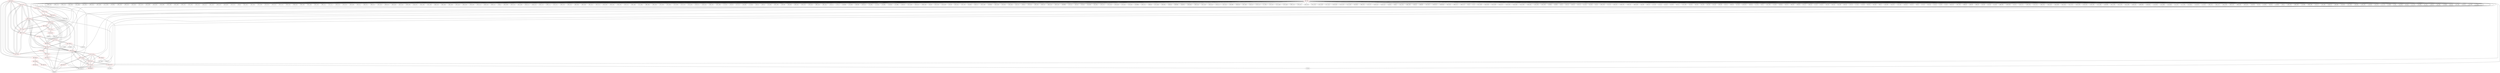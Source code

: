 graph {
	563 [label="(563) R35_T2" color=red]
	578 [label="(578) T15_T1"]
	579 [label="(579) T16_T1"]
	577 [label="(577) T14_T1"]
	580 [label="(580) T17_T1"]
	593 [label="(593) R35_T1"]
	596 [label="(596) R80_P3"]
	562 [label="(562) T22_T1"]
	564 [label="(564) R36_T2" color=red]
	239 [label="(239) J5"]
	9 [label="(9) U1"]
	569 [label="(569) T18_T2"]
	565 [label="(565) R37_T2" color=red]
	9 [label="(9) U1"]
	212 [label="(212) J4"]
	217 [label="(217) R71"]
	570 [label="(570) T19_T2"]
	566 [label="(566) R38_T2" color=red]
	239 [label="(239) J5"]
	571 [label="(571) T20_T2"]
	567 [label="(567) R39_T2" color=red]
	477 [label="(477) U45"]
	478 [label="(478) J17"]
	572 [label="(572) T21_T2"]
	568 [label="(568) R40_T2" color=red]
	570 [label="(570) T19_T2"]
	571 [label="(571) T20_T2"]
	572 [label="(572) T21_T2"]
	562 [label="(562) T22_T1"]
	569 [label="(569) T18_T2"]
	584 [label="(584) R29_T1"]
	583 [label="(583) R28_T1"]
	588 [label="(588) R30_T1"]
	582 [label="(582) R27_T1"]
	593 [label="(593) R35_T1"]
	569 [label="(569) T18_T2" color=red]
	570 [label="(570) T19_T2"]
	571 [label="(571) T20_T2"]
	572 [label="(572) T21_T2"]
	562 [label="(562) T22_T1"]
	568 [label="(568) R40_T2"]
	564 [label="(564) R36_T2"]
	570 [label="(570) T19_T2" color=red]
	571 [label="(571) T20_T2"]
	572 [label="(572) T21_T2"]
	562 [label="(562) T22_T1"]
	569 [label="(569) T18_T2"]
	568 [label="(568) R40_T2"]
	565 [label="(565) R37_T2"]
	571 [label="(571) T20_T2" color=red]
	570 [label="(570) T19_T2"]
	572 [label="(572) T21_T2"]
	562 [label="(562) T22_T1"]
	569 [label="(569) T18_T2"]
	568 [label="(568) R40_T2"]
	566 [label="(566) R38_T2"]
	572 [label="(572) T21_T2" color=red]
	570 [label="(570) T19_T2"]
	571 [label="(571) T20_T2"]
	562 [label="(562) T22_T1"]
	569 [label="(569) T18_T2"]
	568 [label="(568) R40_T2"]
	567 [label="(567) R39_T2"]
	573 [label="(573) T10_T1" color=red]
	581 [label="(581) R23_T1"]
	582 [label="(582) R27_T1"]
	589 [label="(589) R31_T1"]
	574 [label="(574) T11_T1" color=red]
	586 [label="(586) R24_T1"]
	590 [label="(590) R32_T1"]
	583 [label="(583) R28_T1"]
	575 [label="(575) T12_T1" color=red]
	591 [label="(591) R33_T1"]
	584 [label="(584) R29_T1"]
	585 [label="(585) R25_T1"]
	576 [label="(576) T13_T1" color=red]
	588 [label="(588) R30_T1"]
	592 [label="(592) R34_T1"]
	587 [label="(587) R26_T1"]
	577 [label="(577) T14_T1" color=red]
	578 [label="(578) T15_T1"]
	579 [label="(579) T16_T1"]
	580 [label="(580) T17_T1"]
	563 [label="(563) R35_T2"]
	593 [label="(593) R35_T1"]
	589 [label="(589) R31_T1"]
	578 [label="(578) T15_T1" color=red]
	579 [label="(579) T16_T1"]
	577 [label="(577) T14_T1"]
	580 [label="(580) T17_T1"]
	563 [label="(563) R35_T2"]
	593 [label="(593) R35_T1"]
	590 [label="(590) R32_T1"]
	579 [label="(579) T16_T1" color=red]
	578 [label="(578) T15_T1"]
	577 [label="(577) T14_T1"]
	580 [label="(580) T17_T1"]
	563 [label="(563) R35_T2"]
	593 [label="(593) R35_T1"]
	591 [label="(591) R33_T1"]
	580 [label="(580) T17_T1" color=red]
	578 [label="(578) T15_T1"]
	579 [label="(579) T16_T1"]
	577 [label="(577) T14_T1"]
	563 [label="(563) R35_T2"]
	593 [label="(593) R35_T1"]
	592 [label="(592) R34_T1"]
	581 [label="(581) R23_T1" color=red]
	300 [label="(300) U31"]
	298 [label="(298) J12"]
	573 [label="(573) T10_T1"]
	582 [label="(582) R27_T1" color=red]
	568 [label="(568) R40_T2"]
	584 [label="(584) R29_T1"]
	583 [label="(583) R28_T1"]
	588 [label="(588) R30_T1"]
	593 [label="(593) R35_T1"]
	573 [label="(573) T10_T1"]
	589 [label="(589) R31_T1"]
	583 [label="(583) R28_T1" color=red]
	568 [label="(568) R40_T2"]
	584 [label="(584) R29_T1"]
	588 [label="(588) R30_T1"]
	582 [label="(582) R27_T1"]
	593 [label="(593) R35_T1"]
	590 [label="(590) R32_T1"]
	574 [label="(574) T11_T1"]
	584 [label="(584) R29_T1" color=red]
	568 [label="(568) R40_T2"]
	583 [label="(583) R28_T1"]
	588 [label="(588) R30_T1"]
	582 [label="(582) R27_T1"]
	593 [label="(593) R35_T1"]
	591 [label="(591) R33_T1"]
	575 [label="(575) T12_T1"]
	585 [label="(585) R25_T1" color=red]
	9 [label="(9) U1"]
	239 [label="(239) J5"]
	575 [label="(575) T12_T1"]
	586 [label="(586) R24_T1" color=red]
	257 [label="(257) U18"]
	9 [label="(9) U1"]
	574 [label="(574) T11_T1"]
	587 [label="(587) R26_T1" color=red]
	105 [label="(105) U9"]
	4 [label="(4) TP3"]
	239 [label="(239) J5"]
	174 [label="(174) R57"]
	9 [label="(9) U1"]
	576 [label="(576) T13_T1"]
	588 [label="(588) R30_T1" color=red]
	568 [label="(568) R40_T2"]
	584 [label="(584) R29_T1"]
	583 [label="(583) R28_T1"]
	582 [label="(582) R27_T1"]
	593 [label="(593) R35_T1"]
	592 [label="(592) R34_T1"]
	576 [label="(576) T13_T1"]
	589 [label="(589) R31_T1" color=red]
	582 [label="(582) R27_T1"]
	573 [label="(573) T10_T1"]
	577 [label="(577) T14_T1"]
	590 [label="(590) R32_T1" color=red]
	578 [label="(578) T15_T1"]
	574 [label="(574) T11_T1"]
	583 [label="(583) R28_T1"]
	591 [label="(591) R33_T1" color=red]
	579 [label="(579) T16_T1"]
	575 [label="(575) T12_T1"]
	584 [label="(584) R29_T1"]
	592 [label="(592) R34_T1" color=red]
	580 [label="(580) T17_T1"]
	588 [label="(588) R30_T1"]
	576 [label="(576) T13_T1"]
	593 [label="(593) R35_T1" color=red]
	578 [label="(578) T15_T1"]
	579 [label="(579) T16_T1"]
	577 [label="(577) T14_T1"]
	580 [label="(580) T17_T1"]
	563 [label="(563) R35_T2"]
	568 [label="(568) R40_T2"]
	584 [label="(584) R29_T1"]
	583 [label="(583) R28_T1"]
	588 [label="(588) R30_T1"]
	582 [label="(582) R27_T1"]
	594 [label="(594) T80_P3" color=red]
	595 [label="(595) R81_P3"]
	597 [label="(597) R82_P3"]
	596 [label="(596) R80_P3"]
	595 [label="(595) R81_P3" color=red]
	239 [label="(239) J5"]
	594 [label="(594) T80_P3"]
	596 [label="(596) R80_P3" color=red]
	562 [label="(562) T22_T1"]
	563 [label="(563) R35_T2"]
	594 [label="(594) T80_P3"]
	597 [label="(597) R82_P3" color=red]
	9 [label="(9) U1"]
	594 [label="(594) T80_P3"]
	598 [label="(598) GND" color=red]
	396 [label="(396) C223"]
	395 [label="(395) C174"]
	394 [label="(394) C170"]
	414 [label="(414) C164"]
	412 [label="(412) C200"]
	413 [label="(413) C201"]
	406 [label="(406) C181"]
	407 [label="(407) C185"]
	411 [label="(411) C196"]
	209 [label="(209) R65"]
	408 [label="(408) C189"]
	409 [label="(409) C193"]
	410 [label="(410) C192"]
	417 [label="(417) C176"]
	415 [label="(415) C168"]
	433 [label="(433) C182"]
	204 [label="(204) C269"]
	434 [label="(434) C186"]
	435 [label="(435) C188"]
	436 [label="(436) C197"]
	437 [label="(437) C204"]
	432 [label="(432) C125"]
	416 [label="(416) C172"]
	431 [label="(431) C123"]
	418 [label="(418) C179"]
	419 [label="(419) C183"]
	420 [label="(420) C187"]
	195 [label="(195) J3"]
	421 [label="(421) C191"]
	422 [label="(422) C195"]
	423 [label="(423) C198"]
	424 [label="(424) C202"]
	403 [label="(403) C232"]
	397 [label="(397) C225"]
	404 [label="(404) C234"]
	399 [label="(399) C224"]
	400 [label="(400) C226"]
	401 [label="(401) C228"]
	402 [label="(402) C230"]
	398 [label="(398) C222"]
	427 [label="(427) C217"]
	428 [label="(428) C219"]
	429 [label="(429) C235"]
	430 [label="(430) C236"]
	202 [label="(202) U11"]
	383 [label="(383) C231"]
	208 [label="(208) C275"]
	207 [label="(207) C274"]
	206 [label="(206) C273"]
	405 [label="(405) C220"]
	447 [label="(447) C124"]
	439 [label="(439) C206"]
	440 [label="(440) C207"]
	441 [label="(441) C156"]
	442 [label="(442) C169"]
	443 [label="(443) C178"]
	444 [label="(444) C184"]
	445 [label="(445) C190"]
	197 [label="(197) C110"]
	446 [label="(446) C194"]
	196 [label="(196) C109"]
	455 [label="(455) C122"]
	448 [label="(448) C126"]
	449 [label="(449) C127"]
	194 [label="(194) J2"]
	465 [label="(465) C288"]
	450 [label="(450) C155"]
	451 [label="(451) C160"]
	452 [label="(452) C171"]
	453 [label="(453) C173"]
	454 [label="(454) C175"]
	198 [label="(198) C111"]
	457 [label="(457) C227"]
	458 [label="(458) C229"]
	459 [label="(459) C233"]
	464 [label="(464) C264"]
	460 [label="(460) C246"]
	461 [label="(461) C247"]
	462 [label="(462) C252"]
	463 [label="(463) C260"]
	392 [label="(392) C162"]
	438 [label="(438) C205"]
	426 [label="(426) C215"]
	393 [label="(393) C166"]
	471 [label="(471) C282"]
	468 [label="(468) C285"]
	469 [label="(469) C284"]
	470 [label="(470) C283"]
	472 [label="(472) C281"]
	473 [label="(473) C280"]
	474 [label="(474) C279"]
	475 [label="(475) C278"]
	476 [label="(476) C277"]
	425 [label="(425) C213"]
	466 [label="(466) C287"]
	467 [label="(467) C286"]
	9 [label="(9) U1"]
	172 [label="(172) C82"]
	106 [label="(106) U8"]
	107 [label="(107) U10"]
	181 [label="(181) R50"]
	173 [label="(173) C83"]
	105 [label="(105) U9"]
	104 [label="(104) U5"]
	108 [label="(108) U4"]
	170 [label="(170) C80"]
	382 [label="(382) C208"]
	166 [label="(166) C98"]
	168 [label="(168) C99"]
	169 [label="(169) C102"]
	203 [label="(203) C270"]
	379 [label="(379) C216"]
	380 [label="(380) C218"]
	381 [label="(381) C221"]
	178 [label="(178) C71"]
	179 [label="(179) U7"]
	162 [label="(162) R58"]
	176 [label="(176) C69"]
	148 [label="(148) C88"]
	149 [label="(149) C101"]
	151 [label="(151) R52"]
	171 [label="(171) C81"]
	153 [label="(153) R61"]
	155 [label="(155) R54"]
	157 [label="(157) R63"]
	146 [label="(146) C87"]
	147 [label="(147) C100"]
	325 [label="(325) C147"]
	306 [label="(306) C138"]
	241 [label="(241) J6"]
	324 [label="(324) C146"]
	314 [label="(314) C139"]
	237 [label="(237) J8"]
	310 [label="(310) C141"]
	301 [label="(301) U28"]
	242 [label="(242) JP3"]
	234 [label="(234) U17"]
	322 [label="(322) C148"]
	238 [label="(238) FB4"]
	323 [label="(323) C149"]
	319 [label="(319) U26"]
	318 [label="(318) C140"]
	321 [label="(321) U27"]
	239 [label="(239) J5"]
	240 [label="(240) X1"]
	299 [label="(299) U30"]
	300 [label="(300) U31"]
	295 [label="(295) U29"]
	296 [label="(296) U23"]
	284 [label="(284) C132"]
	285 [label="(285) C133"]
	288 [label="(288) R98"]
	274 [label="(274) U21"]
	287 [label="(287) Q2"]
	279 [label="(279) J10"]
	252 [label="(252) DS6"]
	251 [label="(251) DS5"]
	278 [label="(278) C137"]
	275 [label="(275) C134"]
	257 [label="(257) U18"]
	276 [label="(276) C135"]
	272 [label="(272) U22"]
	273 [label="(273) U20"]
	249 [label="(249) R88"]
	248 [label="(248) C131"]
	283 [label="(283) D5"]
	277 [label="(277) C136"]
	256 [label="(256) SW1"]
	282 [label="(282) D4"]
	359 [label="(359) FB5"]
	228 [label="(228) R75"]
	353 [label="(353) R125"]
	230 [label="(230) C116"]
	231 [label="(231) C118"]
	232 [label="(232) C114"]
	233 [label="(233) C117"]
	227 [label="(227) U13"]
	212 [label="(212) J4"]
	355 [label="(355) FB6"]
	356 [label="(356) U35"]
	357 [label="(357) U36"]
	210 [label="(210) U12"]
	229 [label="(229) C115"]
	211 [label="(211) BT1"]
	372 [label="(372) U32"]
	271 [label="(271) C130"]
	270 [label="(270) C128"]
	269 [label="(269) C119"]
	376 [label="(376) C157"]
	263 [label="(263) C129"]
	374 [label="(374) C150"]
	375 [label="(375) C158"]
	377 [label="(377) C121"]
	378 [label="(378) C120"]
	370 [label="(370) C153"]
	371 [label="(371) C154"]
	262 [label="(262) DS3"]
	366 [label="(366) U34"]
	337 [label="(337) U37"]
	226 [label="(226) C113"]
	225 [label="(225) C112"]
	223 [label="(223) D1"]
	350 [label="(350) J7"]
	221 [label="(221) U14"]
	340 [label="(340) C159"]
	342 [label="(342) J13"]
	346 [label="(346) JP4"]
	347 [label="(347) R122"]
	348 [label="(348) R123"]
	349 [label="(349) R124"]
	367 [label="(367) U33"]
	368 [label="(368) C151"]
	369 [label="(369) C152"]
	8 [label="(8) U3"]
	7 [label="(7) U2"]
	527 [label="(527) C248"]
	536 [label="(536) C265"]
	535 [label="(535) C258"]
	534 [label="(534) C257"]
	533 [label="(533) C255"]
	532 [label="(532) C254"]
	531 [label="(531) C253"]
	530 [label="(530) C251"]
	529 [label="(529) C250"]
	528 [label="(528) C249"]
	39 [label="(39) R30"]
	38 [label="(38) R29"]
	54 [label="(54) C2"]
	50 [label="(50) C13"]
	46 [label="(46) C32"]
	49 [label="(49) C10"]
	51 [label="(51) C16"]
	45 [label="(45) C29"]
	55 [label="(55) C5"]
	509 [label="(509) C256"]
	52 [label="(52) C19"]
	503 [label="(503) U42"]
	508 [label="(508) C261"]
	496 [label="(496) U43"]
	494 [label="(494) C244"]
	44 [label="(44) C49"]
	48 [label="(48) C52"]
	47 [label="(47) C28"]
	75 [label="(75) C15"]
	53 [label="(53) C22"]
	59 [label="(59) C60"]
	65 [label="(65) C11"]
	553 [label="(553) C266"]
	58 [label="(58) C59"]
	89 [label="(89) C36"]
	93 [label="(93) C48"]
	92 [label="(92) C45"]
	91 [label="(91) C42"]
	90 [label="(90) C39"]
	94 [label="(94) C51"]
	88 [label="(88) C33"]
	87 [label="(87) C30"]
	550 [label="(550) R152"]
	86 [label="(86) C53"]
	57 [label="(57) C25"]
	56 [label="(56) C1"]
	551 [label="(551) U49"]
	70 [label="(70) C26"]
	559 [label="(559) Q4"]
	69 [label="(69) C23"]
	68 [label="(68) C20"]
	558 [label="(558) Q3"]
	67 [label="(67) C17"]
	66 [label="(66) C14"]
	71 [label="(71) C3"]
	79 [label="(79) C27"]
	83 [label="(83) C44"]
	82 [label="(82) C41"]
	81 [label="(81) C38"]
	80 [label="(80) C35"]
	78 [label="(78) C24"]
	77 [label="(77) C21"]
	76 [label="(76) C18"]
	96 [label="(96) C61"]
	85 [label="(85) C50"]
	99 [label="(99) C7"]
	103 [label="(103) C58"]
	102 [label="(102) C57"]
	101 [label="(101) C34"]
	100 [label="(100) C31"]
	84 [label="(84) C47"]
	98 [label="(98) C4"]
	97 [label="(97) C62"]
	95 [label="(95) C54"]
	74 [label="(74) C12"]
	73 [label="(73) C9"]
	72 [label="(72) C6"]
	481 [label="(481) U41"]
	487 [label="(487) U46"]
	486 [label="(486) J18"]
	485 [label="(485) D8"]
	484 [label="(484) J16"]
	43 [label="(43) C46"]
	478 [label="(478) J17"]
	42 [label="(42) C43"]
	41 [label="(41) C40"]
	477 [label="(477) U45"]
	488 [label="(488) SW3"]
	490 [label="(490) R138"]
	40 [label="(40) C37"]
	545 [label="(545) C211"]
	549 [label="(549) C245"]
	547 [label="(547) C212"]
	546 [label="(546) C214"]
	544 [label="(544) C210"]
	543 [label="(543) C209"]
	542 [label="(542) C241"]
	541 [label="(541) C242"]
	540 [label="(540) C259"]
	539 [label="(539) C243"]
	538 [label="(538) C263"]
	537 [label="(537) C262"]
	493 [label="(493) FB9"]
	491 [label="(491) C238"]
	502 [label="(502) C240"]
	501 [label="(501) C239"]
	500 [label="(500) C237"]
	499 [label="(499) R136"]
	520 [label="(520) R147"]
	519 [label="(519) R146"]
	521 [label="(521) R148"]
	513 [label="(513) R144"]
	512 [label="(512) U47"]
	517 [label="(517) U48"]
	515 [label="(515) R141"]
	516 [label="(516) R142"]
	125 [label="(125) C67"]
	390 [label="(390) C161"]
	391 [label="(391) C177"]
	384 [label="(384) C199"]
	389 [label="(389) C165"]
	386 [label="(386) C163"]
	387 [label="(387) C167"]
	184 [label="(184) C93"]
	61 [label="(61) C8"]
	118 [label="(118) R42"]
	60 [label="(60) C55"]
	120 [label="(120) R45"]
	193 [label="(193) J1"]
	186 [label="(186) C276"]
	385 [label="(385) C203"]
	122 [label="(122) R40"]
	388 [label="(388) C180"]
	191 [label="(191) C77"]
	187 [label="(187) C96"]
	188 [label="(188) C70"]
	189 [label="(189) C68"]
	190 [label="(190) C90"]
	141 [label="(141) C104"]
	140 [label="(140) C92"]
	139 [label="(139) C103"]
	129 [label="(129) C65"]
	132 [label="(132) C79"]
	131 [label="(131) C78"]
	12 [label="(12) R28"]
	11 [label="(11) R2"]
	130 [label="(130) C66"]
	63 [label="(63) C63"]
	111 [label="(111) C76"]
	109 [label="(109) R59"]
	62 [label="(62) C56"]
	138 [label="(138) C91"]
	134 [label="(134) C86"]
	133 [label="(133) R46"]
	64 [label="(64) C64"]
	137 [label="(137) C85"]
	136 [label="(136) C97"]
	135 [label="(135) C84"]
	113 [label="(113) R34"]
	576 [label="(576) T13_T1"]
	569 [label="(569) T18_T2"]
	570 [label="(570) T19_T2"]
	575 [label="(575) T12_T1"]
	578 [label="(578) T15_T1"]
	577 [label="(577) T14_T1"]
	571 [label="(571) T20_T2"]
	572 [label="(572) T21_T2"]
	574 [label="(574) T11_T1"]
	573 [label="(573) T10_T1"]
	562 [label="(562) T22_T1"]
	579 [label="(579) T16_T1"]
	580 [label="(580) T17_T1"]
	563 -- 578
	563 -- 579
	563 -- 577
	563 -- 580
	563 -- 593
	563 -- 596
	563 -- 562
	564 -- 239
	564 -- 9
	564 -- 569
	565 -- 9
	565 -- 212
	565 -- 217
	565 -- 570
	566 -- 239
	566 -- 571
	567 -- 477
	567 -- 478
	567 -- 572
	568 -- 570
	568 -- 571
	568 -- 572
	568 -- 562
	568 -- 569
	568 -- 584
	568 -- 583
	568 -- 588
	568 -- 582
	568 -- 593
	569 -- 570
	569 -- 571
	569 -- 572
	569 -- 562
	569 -- 568
	569 -- 564
	570 -- 571
	570 -- 572
	570 -- 562
	570 -- 569
	570 -- 568
	570 -- 565
	571 -- 570
	571 -- 572
	571 -- 562
	571 -- 569
	571 -- 568
	571 -- 566
	572 -- 570
	572 -- 571
	572 -- 562
	572 -- 569
	572 -- 568
	572 -- 567
	573 -- 581
	573 -- 582
	573 -- 589
	574 -- 586
	574 -- 590
	574 -- 583
	575 -- 591
	575 -- 584
	575 -- 585
	576 -- 588
	576 -- 592
	576 -- 587
	577 -- 578
	577 -- 579
	577 -- 580
	577 -- 563
	577 -- 593
	577 -- 589
	578 -- 579
	578 -- 577
	578 -- 580
	578 -- 563
	578 -- 593
	578 -- 590
	579 -- 578
	579 -- 577
	579 -- 580
	579 -- 563
	579 -- 593
	579 -- 591
	580 -- 578
	580 -- 579
	580 -- 577
	580 -- 563
	580 -- 593
	580 -- 592
	581 -- 300
	581 -- 298
	581 -- 573
	582 -- 568
	582 -- 584
	582 -- 583
	582 -- 588
	582 -- 593
	582 -- 573
	582 -- 589
	583 -- 568
	583 -- 584
	583 -- 588
	583 -- 582
	583 -- 593
	583 -- 590
	583 -- 574
	584 -- 568
	584 -- 583
	584 -- 588
	584 -- 582
	584 -- 593
	584 -- 591
	584 -- 575
	585 -- 9
	585 -- 239
	585 -- 575
	586 -- 257
	586 -- 9
	586 -- 574
	587 -- 105
	587 -- 4
	587 -- 239
	587 -- 174
	587 -- 9
	587 -- 576
	588 -- 568
	588 -- 584
	588 -- 583
	588 -- 582
	588 -- 593
	588 -- 592
	588 -- 576
	589 -- 582
	589 -- 573
	589 -- 577
	590 -- 578
	590 -- 574
	590 -- 583
	591 -- 579
	591 -- 575
	591 -- 584
	592 -- 580
	592 -- 588
	592 -- 576
	593 -- 578
	593 -- 579
	593 -- 577
	593 -- 580
	593 -- 563
	593 -- 568
	593 -- 584
	593 -- 583
	593 -- 588
	593 -- 582
	594 -- 595
	594 -- 597
	594 -- 596
	595 -- 239
	595 -- 594
	596 -- 562
	596 -- 563
	596 -- 594
	597 -- 9
	597 -- 594
	598 -- 396
	598 -- 395
	598 -- 394
	598 -- 414
	598 -- 412
	598 -- 413
	598 -- 406
	598 -- 407
	598 -- 411
	598 -- 209
	598 -- 408
	598 -- 409
	598 -- 410
	598 -- 417
	598 -- 415
	598 -- 433
	598 -- 204
	598 -- 434
	598 -- 435
	598 -- 436
	598 -- 437
	598 -- 432
	598 -- 416
	598 -- 431
	598 -- 418
	598 -- 419
	598 -- 420
	598 -- 195
	598 -- 421
	598 -- 422
	598 -- 423
	598 -- 424
	598 -- 403
	598 -- 397
	598 -- 404
	598 -- 399
	598 -- 400
	598 -- 401
	598 -- 402
	598 -- 398
	598 -- 427
	598 -- 428
	598 -- 429
	598 -- 430
	598 -- 202
	598 -- 383
	598 -- 208
	598 -- 207
	598 -- 206
	598 -- 405
	598 -- 447
	598 -- 439
	598 -- 440
	598 -- 441
	598 -- 442
	598 -- 443
	598 -- 444
	598 -- 445
	598 -- 197
	598 -- 446
	598 -- 196
	598 -- 455
	598 -- 448
	598 -- 449
	598 -- 194
	598 -- 465
	598 -- 450
	598 -- 451
	598 -- 452
	598 -- 453
	598 -- 454
	598 -- 198
	598 -- 457
	598 -- 458
	598 -- 459
	598 -- 464
	598 -- 460
	598 -- 461
	598 -- 462
	598 -- 463
	598 -- 392
	598 -- 438
	598 -- 426
	598 -- 393
	598 -- 471
	598 -- 468
	598 -- 469
	598 -- 470
	598 -- 472
	598 -- 473
	598 -- 474
	598 -- 475
	598 -- 476
	598 -- 425
	598 -- 466
	598 -- 467
	598 -- 9
	598 -- 172
	598 -- 106
	598 -- 107
	598 -- 181
	598 -- 173
	598 -- 105
	598 -- 104
	598 -- 108
	598 -- 170
	598 -- 382
	598 -- 166
	598 -- 168
	598 -- 169
	598 -- 203
	598 -- 379
	598 -- 380
	598 -- 381
	598 -- 178
	598 -- 179
	598 -- 162
	598 -- 176
	598 -- 148
	598 -- 149
	598 -- 151
	598 -- 171
	598 -- 153
	598 -- 155
	598 -- 157
	598 -- 146
	598 -- 147
	598 -- 325
	598 -- 306
	598 -- 241
	598 -- 324
	598 -- 314
	598 -- 237
	598 -- 310
	598 -- 301
	598 -- 242
	598 -- 234
	598 -- 322
	598 -- 238
	598 -- 323
	598 -- 319
	598 -- 318
	598 -- 321
	598 -- 239
	598 -- 240
	598 -- 299
	598 -- 300
	598 -- 295
	598 -- 296
	598 -- 284
	598 -- 285
	598 -- 288
	598 -- 274
	598 -- 287
	598 -- 279
	598 -- 252
	598 -- 251
	598 -- 278
	598 -- 275
	598 -- 257
	598 -- 276
	598 -- 272
	598 -- 273
	598 -- 249
	598 -- 248
	598 -- 283
	598 -- 277
	598 -- 256
	598 -- 282
	598 -- 359
	598 -- 228
	598 -- 353
	598 -- 230
	598 -- 231
	598 -- 232
	598 -- 233
	598 -- 227
	598 -- 212
	598 -- 355
	598 -- 356
	598 -- 357
	598 -- 210
	598 -- 229
	598 -- 211
	598 -- 372
	598 -- 271
	598 -- 270
	598 -- 269
	598 -- 376
	598 -- 263
	598 -- 374
	598 -- 375
	598 -- 377
	598 -- 378
	598 -- 370
	598 -- 371
	598 -- 262
	598 -- 366
	598 -- 337
	598 -- 226
	598 -- 225
	598 -- 223
	598 -- 350
	598 -- 221
	598 -- 340
	598 -- 342
	598 -- 346
	598 -- 347
	598 -- 348
	598 -- 349
	598 -- 367
	598 -- 368
	598 -- 369
	598 -- 8
	598 -- 7
	598 -- 527
	598 -- 536
	598 -- 535
	598 -- 534
	598 -- 533
	598 -- 532
	598 -- 531
	598 -- 530
	598 -- 529
	598 -- 528
	598 -- 39
	598 -- 38
	598 -- 54
	598 -- 50
	598 -- 46
	598 -- 49
	598 -- 51
	598 -- 45
	598 -- 55
	598 -- 509
	598 -- 52
	598 -- 503
	598 -- 508
	598 -- 496
	598 -- 494
	598 -- 44
	598 -- 48
	598 -- 47
	598 -- 75
	598 -- 53
	598 -- 59
	598 -- 65
	598 -- 553
	598 -- 58
	598 -- 89
	598 -- 93
	598 -- 92
	598 -- 91
	598 -- 90
	598 -- 94
	598 -- 88
	598 -- 87
	598 -- 550
	598 -- 86
	598 -- 57
	598 -- 56
	598 -- 551
	598 -- 70
	598 -- 559
	598 -- 69
	598 -- 68
	598 -- 558
	598 -- 67
	598 -- 66
	598 -- 71
	598 -- 79
	598 -- 83
	598 -- 82
	598 -- 81
	598 -- 80
	598 -- 78
	598 -- 77
	598 -- 76
	598 -- 96
	598 -- 85
	598 -- 99
	598 -- 103
	598 -- 102
	598 -- 101
	598 -- 100
	598 -- 84
	598 -- 98
	598 -- 97
	598 -- 95
	598 -- 74
	598 -- 73
	598 -- 72
	598 -- 481
	598 -- 487
	598 -- 486
	598 -- 485
	598 -- 484
	598 -- 43
	598 -- 478
	598 -- 42
	598 -- 41
	598 -- 477
	598 -- 488
	598 -- 490
	598 -- 40
	598 -- 545
	598 -- 549
	598 -- 547
	598 -- 546
	598 -- 544
	598 -- 543
	598 -- 542
	598 -- 541
	598 -- 540
	598 -- 539
	598 -- 538
	598 -- 537
	598 -- 493
	598 -- 491
	598 -- 502
	598 -- 501
	598 -- 500
	598 -- 499
	598 -- 520
	598 -- 519
	598 -- 521
	598 -- 513
	598 -- 512
	598 -- 517
	598 -- 515
	598 -- 516
	598 -- 125
	598 -- 390
	598 -- 391
	598 -- 384
	598 -- 389
	598 -- 386
	598 -- 387
	598 -- 184
	598 -- 61
	598 -- 118
	598 -- 60
	598 -- 120
	598 -- 193
	598 -- 186
	598 -- 385
	598 -- 122
	598 -- 388
	598 -- 191
	598 -- 187
	598 -- 188
	598 -- 189
	598 -- 190
	598 -- 141
	598 -- 140
	598 -- 139
	598 -- 129
	598 -- 132
	598 -- 131
	598 -- 12
	598 -- 11
	598 -- 130
	598 -- 63
	598 -- 111
	598 -- 109
	598 -- 62
	598 -- 138
	598 -- 134
	598 -- 133
	598 -- 64
	598 -- 137
	598 -- 136
	598 -- 135
	598 -- 113
	598 -- 576
	598 -- 569
	598 -- 570
	598 -- 575
	598 -- 578
	598 -- 577
	598 -- 571
	598 -- 572
	598 -- 574
	598 -- 573
	598 -- 562
	598 -- 579
	598 -- 580
}